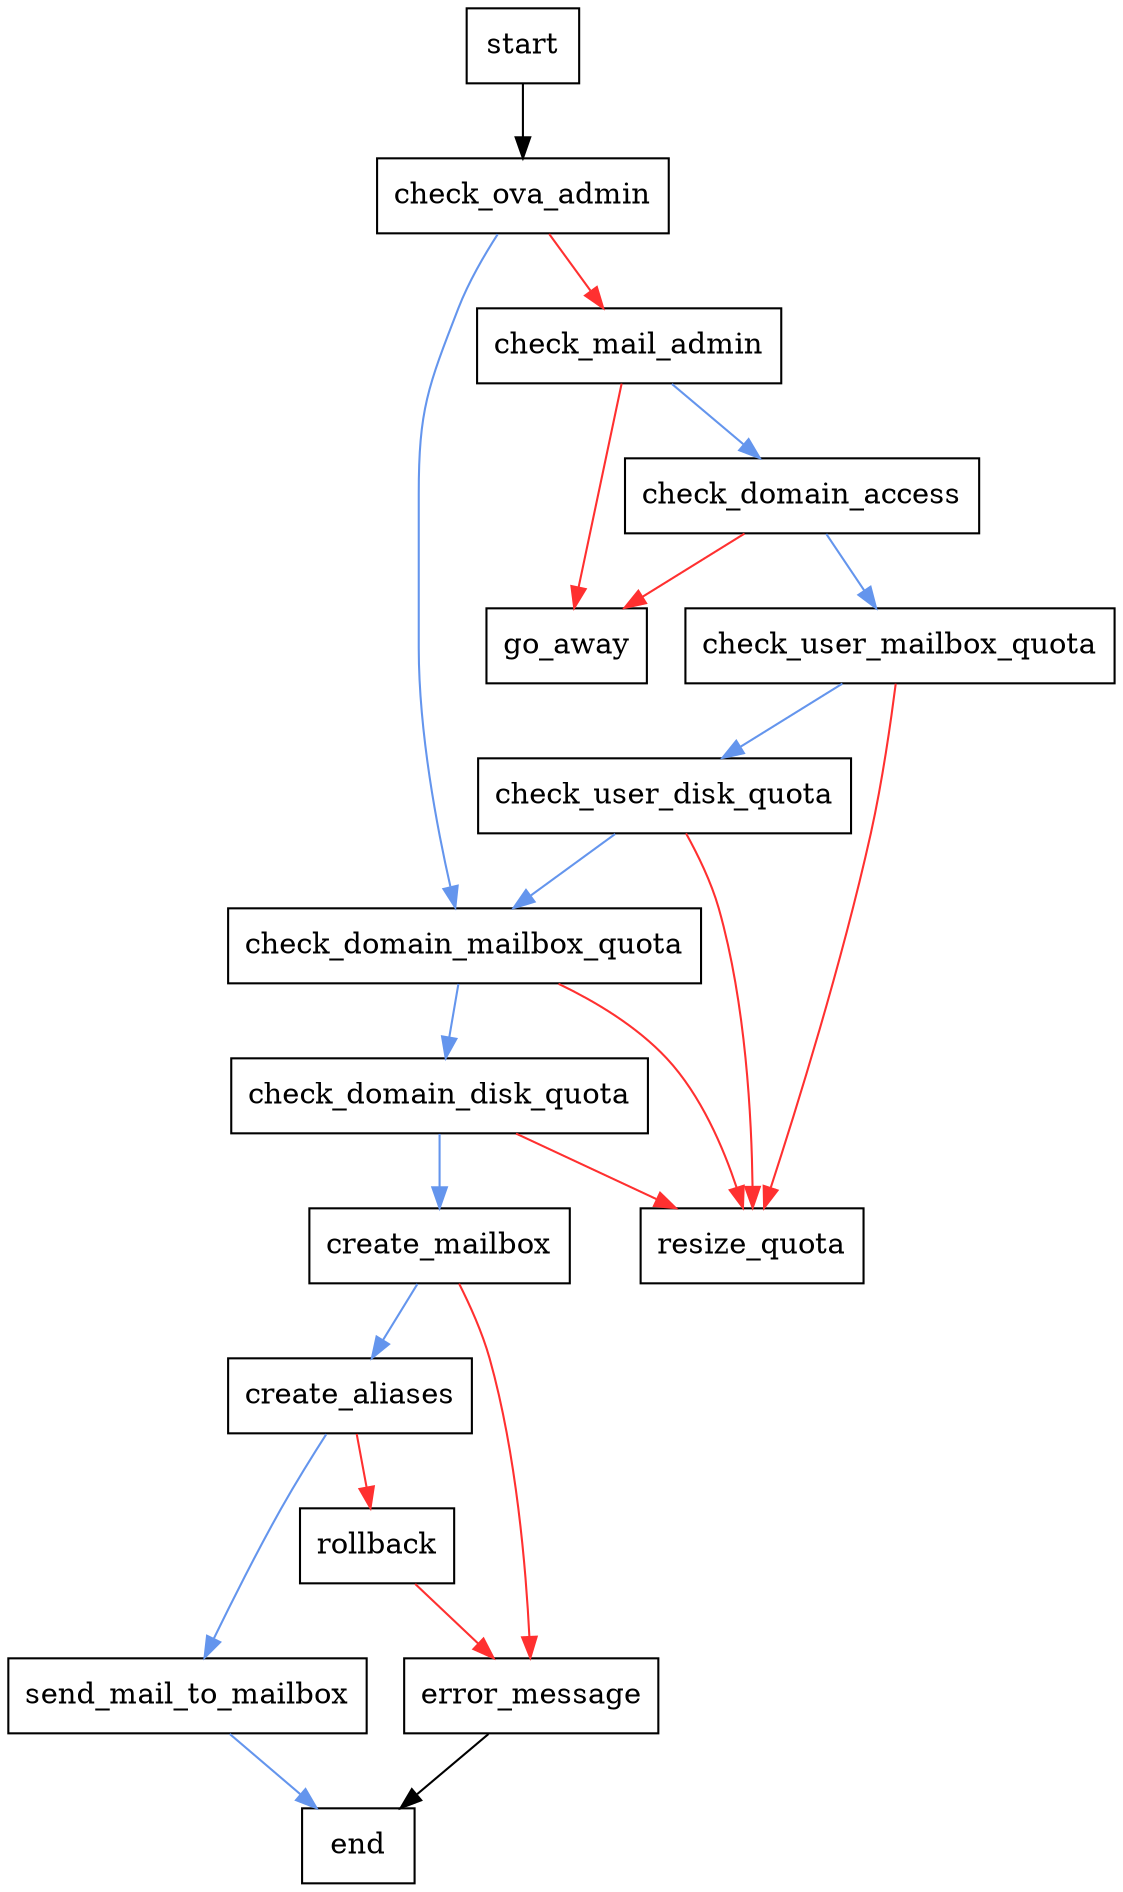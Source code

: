 digraph create_mailboxes {
	rankdir=TB;
	size="auto"
//	node [shape = doublecircle]; LR_0 LR_3 LR_4 LR_8;
// color scheme : http://www.graphviz.org/doc/info/colors.html

	node [shape = rect];
	start -> check_ova_admin;
	check_ova_admin -> check_mail_admin [ color="firebrick1" ];
	check_ova_admin -> check_domain_mailbox_quota [ color="cornflowerblue" ];
	check_domain_disk_quota -> create_mailbox [ color="cornflowerblue" ];
	check_mail_admin -> go_away [ color="firebrick1" ];
	check_mail_admin -> check_domain_access [ color="cornflowerblue"];
	check_domain_access -> go_away [ color="firebrick1"];
	check_domain_access -> check_user_mailbox_quota [ color="cornflowerblue"];
	check_user_mailbox_quota -> resize_quota [ color="firebrick1" ];	
	check_user_mailbox_quota -> check_user_disk_quota [ color="cornflowerblue"];
	check_user_disk_quota -> resize_quota [ color="firebrick1" ];
	check_user_disk_quota -> check_domain_mailbox_quota [ color="cornflowerblue"];
	check_domain_mailbox_quota -> check_domain_disk_quota [ color="cornflowerblue"];
	check_domain_mailbox_quota -> resize_quota [ color="firebrick1"];
	check_domain_disk_quota -> resize_quota[ color="firebrick1"];
	create_mailbox -> create_aliases [ color="cornflowerblue" ];
	create_mailbox -> error_message [ color="firebrick1" ];
	create_aliases -> send_mail_to_mailbox [ color="cornflowerblue" ];
	send_mail_to_mailbox -> end [ color="cornflowerblue" ];
	create_aliases -> rollback [ color="firebrick1" ];
	rollback -> error_message [ color="firebrick1"];
	error_message -> end;

}